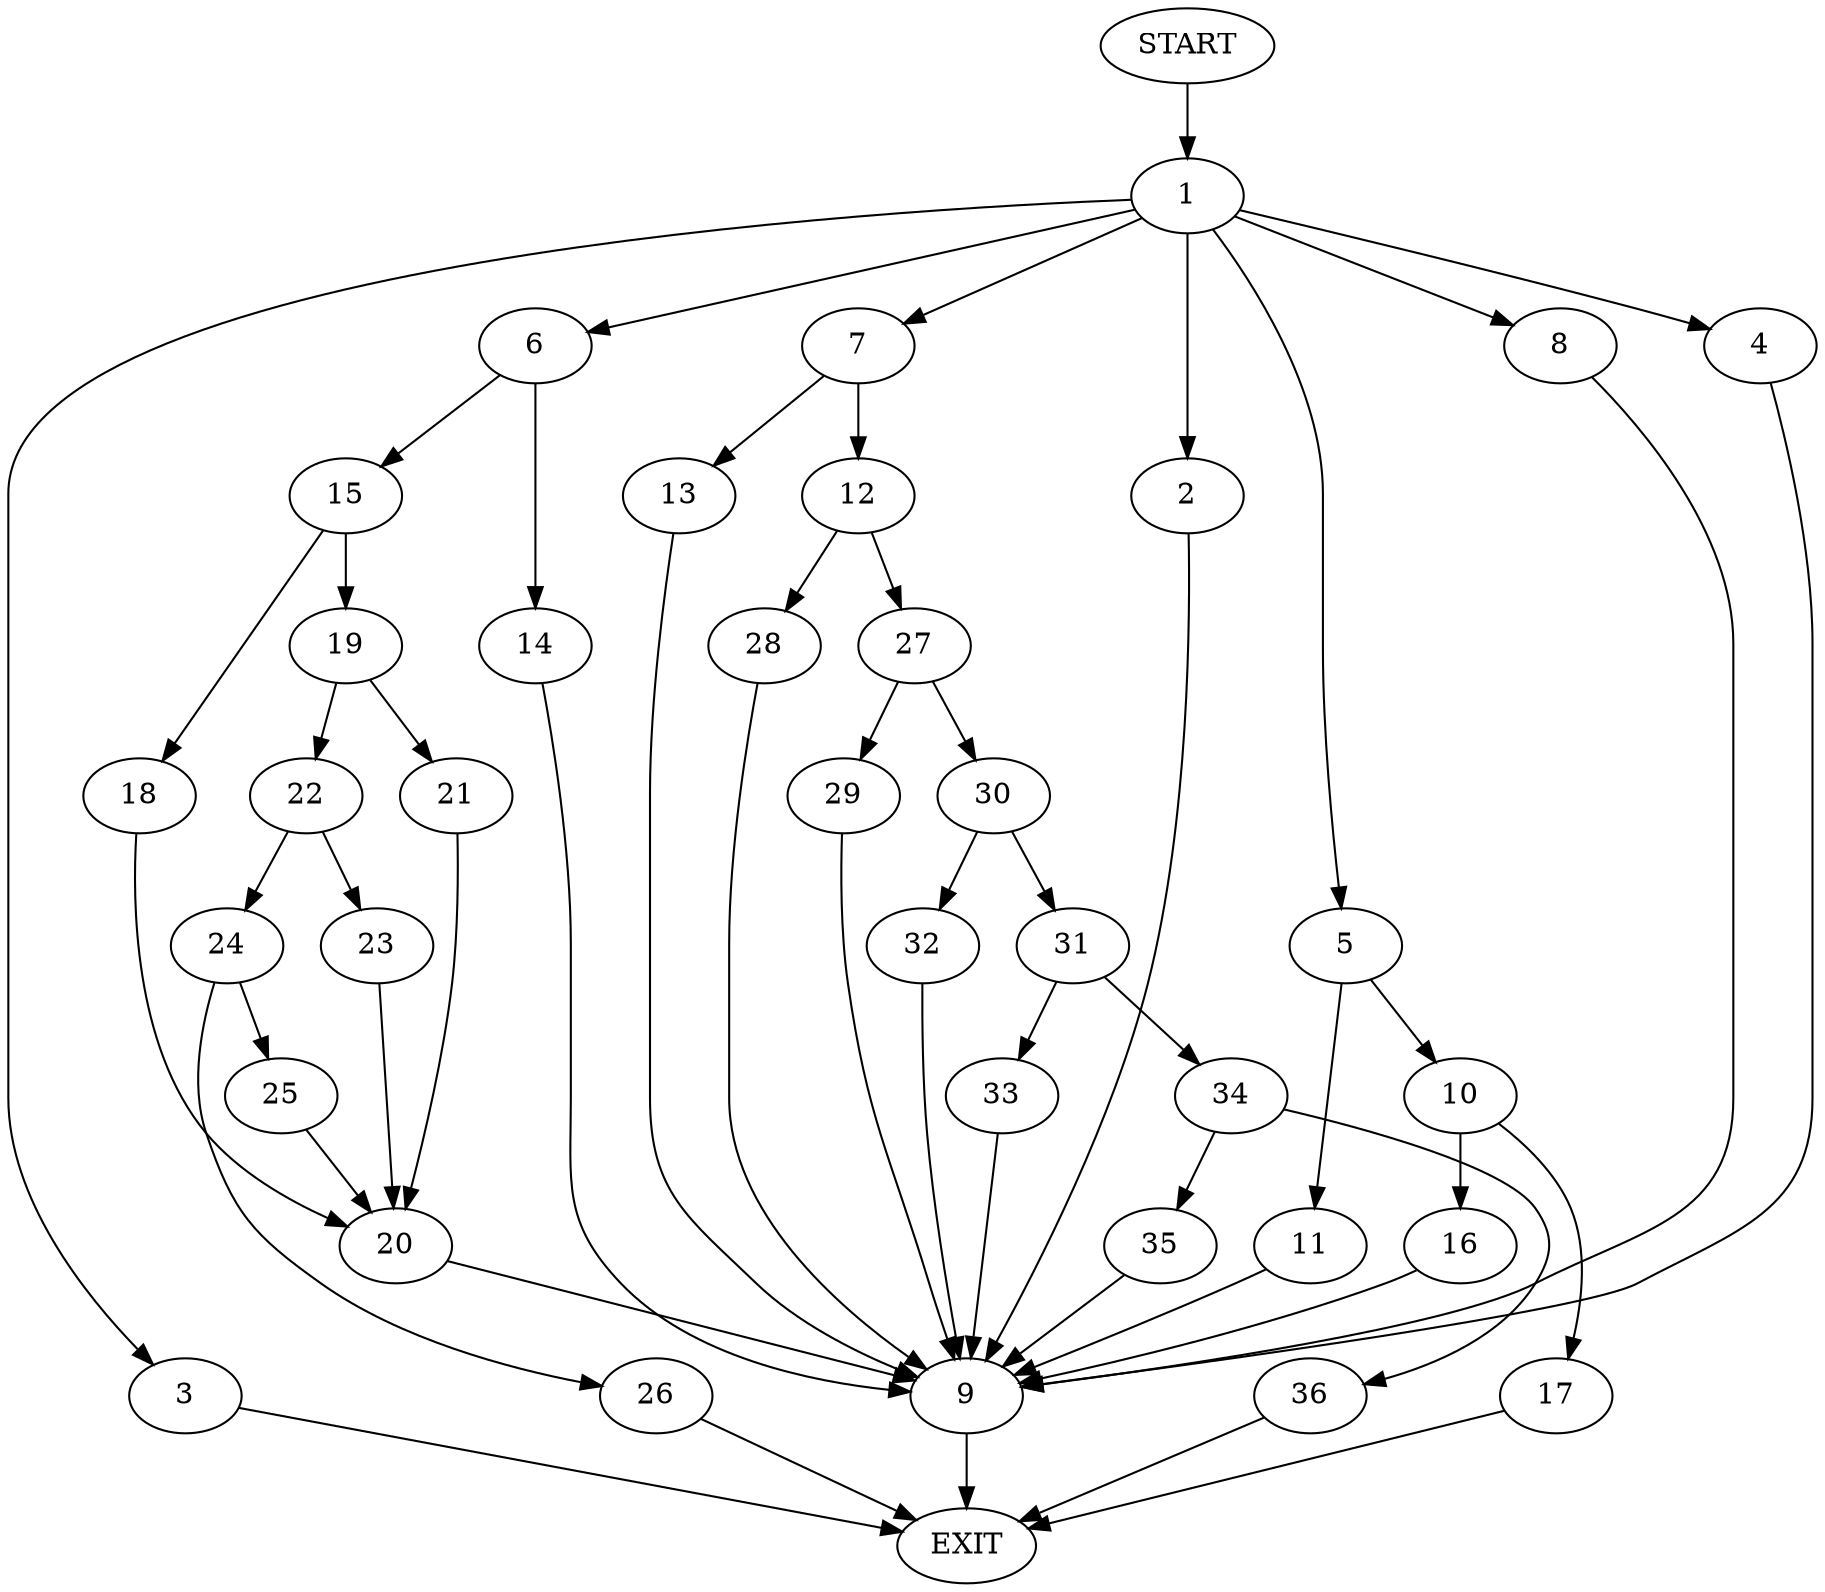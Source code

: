 digraph {
0 [label="START"]
37 [label="EXIT"]
0 -> 1
1 -> 2
1 -> 3
1 -> 4
1 -> 5
1 -> 6
1 -> 7
1 -> 8
8 -> 9
5 -> 10
5 -> 11
3 -> 37
2 -> 9
4 -> 9
7 -> 12
7 -> 13
6 -> 14
6 -> 15
9 -> 37
10 -> 16
10 -> 17
11 -> 9
16 -> 9
17 -> 37
14 -> 9
15 -> 18
15 -> 19
18 -> 20
19 -> 21
19 -> 22
20 -> 9
22 -> 23
22 -> 24
21 -> 20
23 -> 20
24 -> 25
24 -> 26
26 -> 37
25 -> 20
12 -> 27
12 -> 28
13 -> 9
27 -> 29
27 -> 30
28 -> 9
29 -> 9
30 -> 31
30 -> 32
32 -> 9
31 -> 33
31 -> 34
34 -> 35
34 -> 36
33 -> 9
36 -> 37
35 -> 9
}
